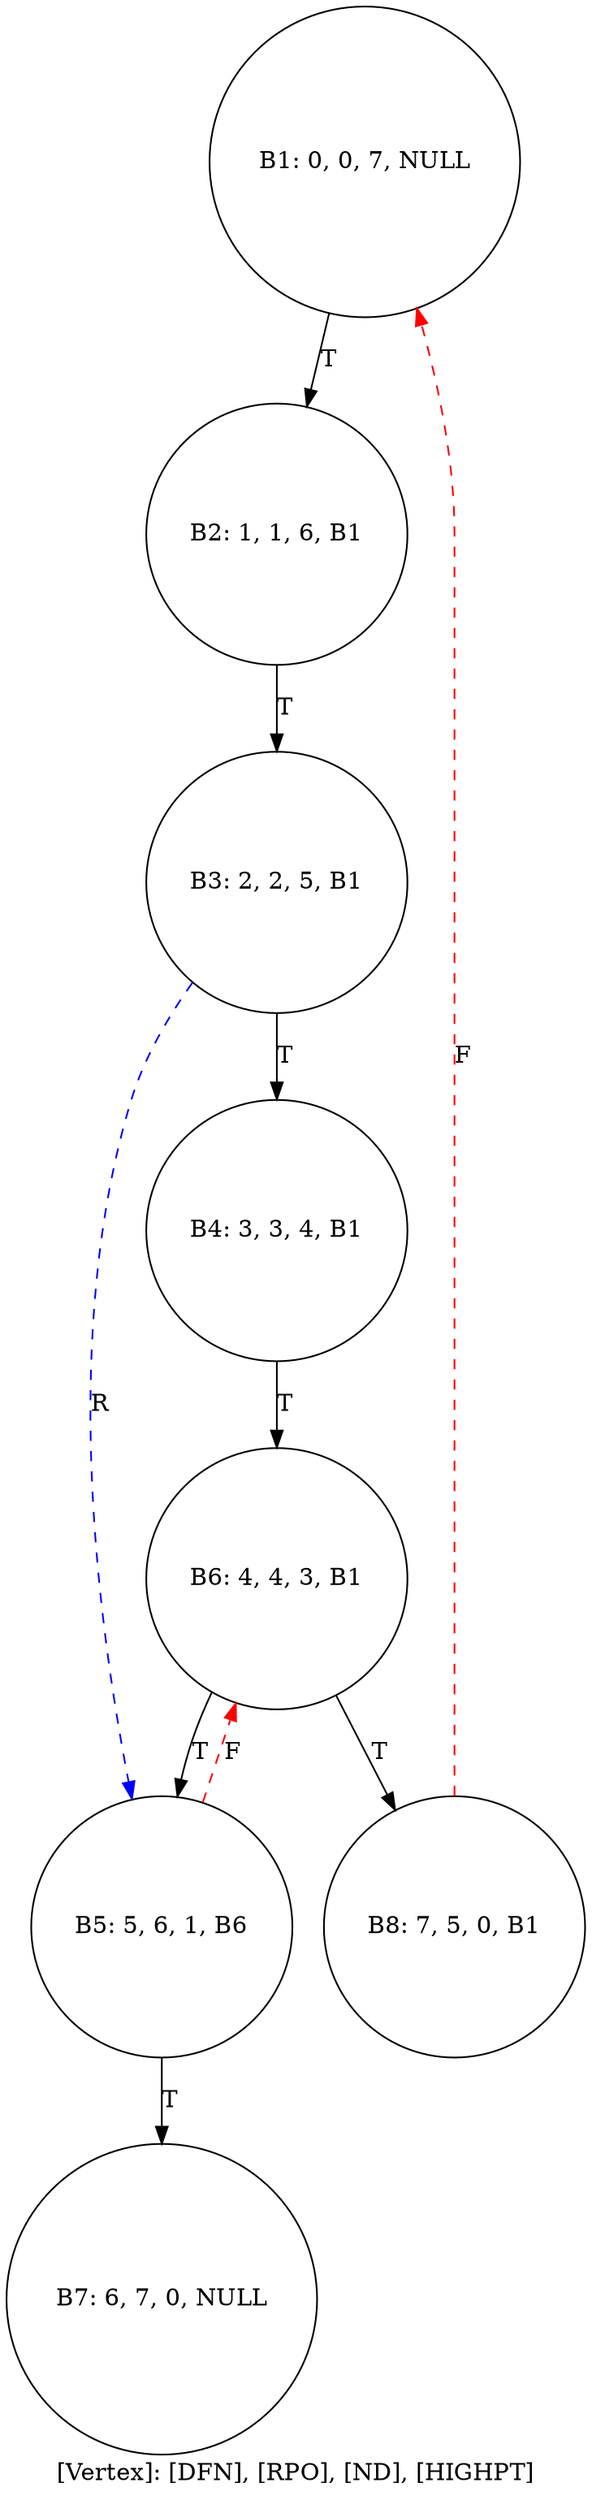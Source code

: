 digraph G {
label="[Vertex]: [DFN], [RPO], [ND], [HIGHPT]"	B1 [label ="B1: 0, 0, 7, NULL", shape=circle];
	B2 [label ="B2: 1, 1, 6, B1", shape=circle];
	B3 [label ="B3: 2, 2, 5, B1", shape=circle];
	B4 [label ="B4: 3, 3, 4, B1", shape=circle];
	B5 [label ="B5: 5, 6, 1, B6", shape=circle];
	B6 [label ="B6: 4, 4, 3, B1", shape=circle];
	B7 [label ="B7: 6, 7, 0, NULL", shape=circle];
	B8 [label ="B8: 7, 5, 0, B1", shape=circle];

	B1 -> B2 [label="T"];
	B2 -> B3 [label="T"];
	B3 -> B4 [label="T"];
	B3 -> B5 [label="R", style=dashed, color=blue];
	B4 -> B6 [label="T"];
	B5 -> B6 [label="F", style=dashed, color=red];
	B5 -> B7 [label="T"];
	B6 -> B5 [label="T"];
	B6 -> B8 [label="T"];
	B8 -> B1 [label="F", style=dashed, color=red];
}
